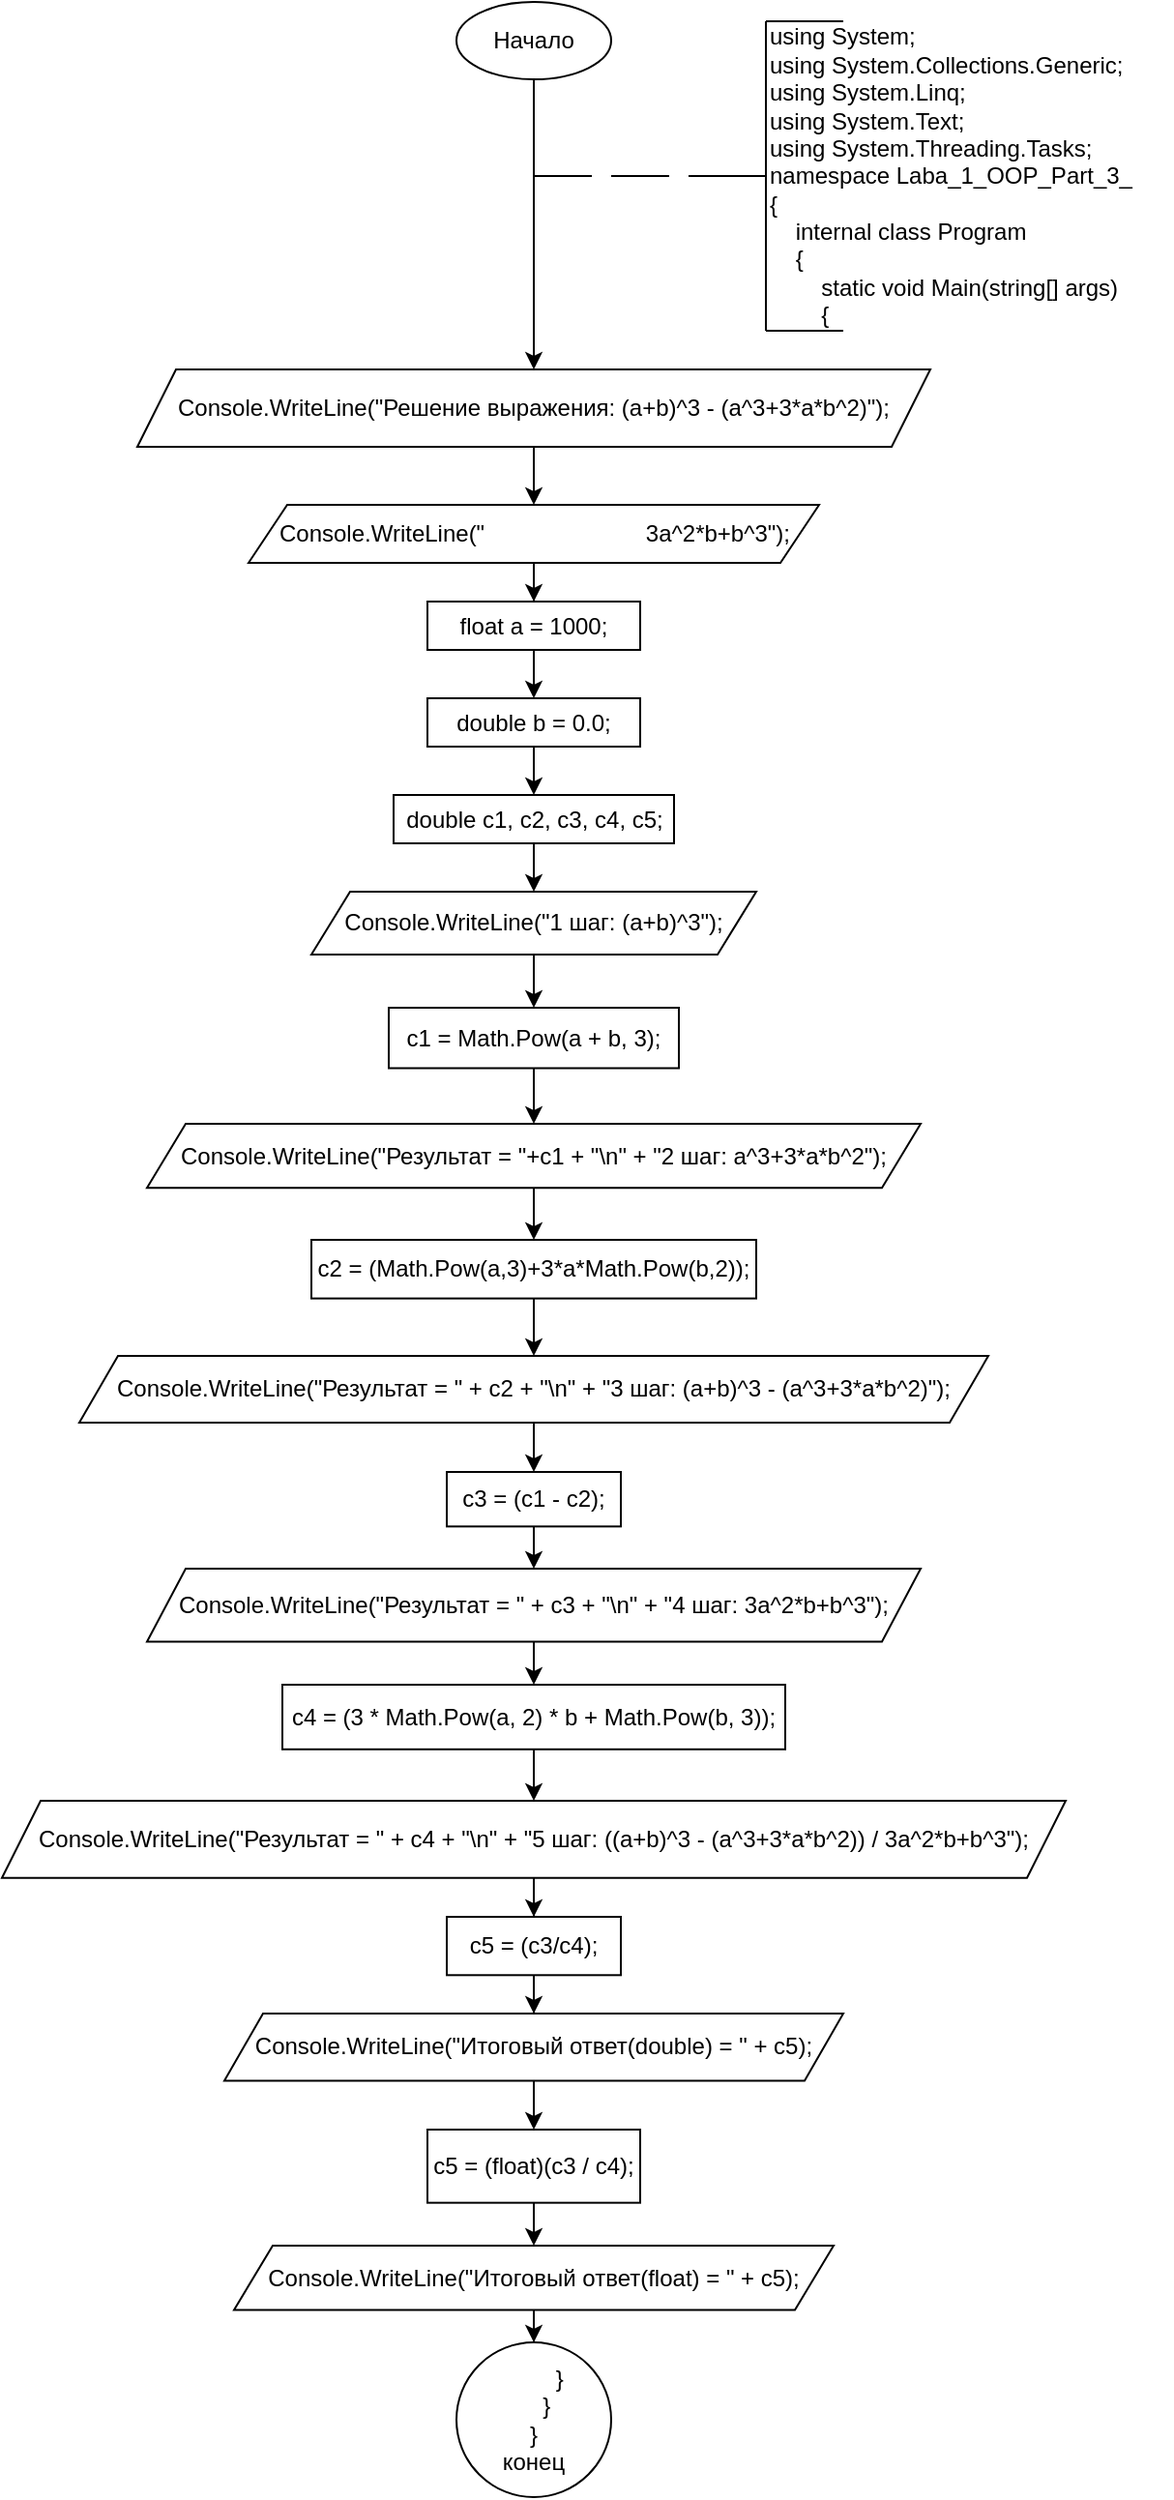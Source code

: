 <mxfile version="24.0.4" type="device">
  <diagram name="Страница — 1" id="fHvxciMUewtH3KyjnSEp">
    <mxGraphModel dx="1313" dy="786" grid="0" gridSize="10" guides="1" tooltips="1" connect="1" arrows="1" fold="1" page="1" pageScale="1" pageWidth="4681" pageHeight="3300" math="0" shadow="0">
      <root>
        <mxCell id="0" />
        <mxCell id="1" parent="0" />
        <mxCell id="jmJejw3v0kQWSH8vtQN6-7" value="" style="edgeStyle=orthogonalEdgeStyle;rounded=0;orthogonalLoop=1;jettySize=auto;html=1;entryX=0.5;entryY=0;entryDx=0;entryDy=0;" edge="1" parent="1" source="jmJejw3v0kQWSH8vtQN6-1" target="jmJejw3v0kQWSH8vtQN6-93">
          <mxGeometry relative="1" as="geometry">
            <mxPoint x="520" y="170" as="targetPoint" />
          </mxGeometry>
        </mxCell>
        <mxCell id="jmJejw3v0kQWSH8vtQN6-1" value="Начало" style="ellipse;whiteSpace=wrap;html=1;" vertex="1" parent="1">
          <mxGeometry x="480" y="30" width="80" height="40" as="geometry" />
        </mxCell>
        <mxCell id="jmJejw3v0kQWSH8vtQN6-2" value="&lt;div&gt;using System;&lt;/div&gt;&lt;div&gt;using System.Collections.Generic;&lt;/div&gt;&lt;div&gt;using System.Linq;&lt;/div&gt;&lt;div&gt;using System.Text;&lt;/div&gt;&lt;div&gt;using System.Threading.Tasks;&lt;/div&gt;&lt;div&gt;&lt;div&gt;namespace Laba_1_OOP_Part_3_&lt;/div&gt;&lt;div&gt;{&lt;/div&gt;&lt;div&gt;&amp;nbsp; &amp;nbsp; internal class Program&lt;/div&gt;&lt;div&gt;&amp;nbsp; &amp;nbsp; {&lt;/div&gt;&lt;div&gt;&amp;nbsp; &amp;nbsp; &amp;nbsp; &amp;nbsp; static void Main(string[] args)&lt;/div&gt;&lt;div&gt;&amp;nbsp; &amp;nbsp; &amp;nbsp; &amp;nbsp; {&lt;/div&gt;&lt;/div&gt;" style="text;html=1;align=left;verticalAlign=middle;whiteSpace=wrap;rounded=0;" vertex="1" parent="1">
          <mxGeometry x="640" y="40" width="210" height="160" as="geometry" />
        </mxCell>
        <mxCell id="jmJejw3v0kQWSH8vtQN6-3" value="" style="endArrow=none;html=1;rounded=0;" edge="1" parent="1">
          <mxGeometry width="50" height="50" relative="1" as="geometry">
            <mxPoint x="680" y="200" as="sourcePoint" />
            <mxPoint x="640" y="200" as="targetPoint" />
          </mxGeometry>
        </mxCell>
        <mxCell id="jmJejw3v0kQWSH8vtQN6-4" value="" style="endArrow=none;html=1;rounded=0;exitX=0;exitY=1;exitDx=0;exitDy=0;entryX=0;entryY=0;entryDx=0;entryDy=0;" edge="1" parent="1" source="jmJejw3v0kQWSH8vtQN6-2" target="jmJejw3v0kQWSH8vtQN6-2">
          <mxGeometry width="50" height="50" relative="1" as="geometry">
            <mxPoint x="550" y="130" as="sourcePoint" />
            <mxPoint x="600" y="80" as="targetPoint" />
          </mxGeometry>
        </mxCell>
        <mxCell id="jmJejw3v0kQWSH8vtQN6-5" value="" style="endArrow=none;html=1;rounded=0;" edge="1" parent="1">
          <mxGeometry width="50" height="50" relative="1" as="geometry">
            <mxPoint x="640" y="40" as="sourcePoint" />
            <mxPoint x="680" y="40" as="targetPoint" />
          </mxGeometry>
        </mxCell>
        <mxCell id="jmJejw3v0kQWSH8vtQN6-49" value="" style="endArrow=none;html=1;rounded=0;" edge="1" parent="1">
          <mxGeometry width="50" height="50" relative="1" as="geometry">
            <mxPoint x="520" y="120" as="sourcePoint" />
            <mxPoint x="550" y="120" as="targetPoint" />
          </mxGeometry>
        </mxCell>
        <mxCell id="jmJejw3v0kQWSH8vtQN6-50" value="" style="endArrow=none;html=1;rounded=0;" edge="1" parent="1">
          <mxGeometry width="50" height="50" relative="1" as="geometry">
            <mxPoint x="560" y="120" as="sourcePoint" />
            <mxPoint x="590" y="120" as="targetPoint" />
          </mxGeometry>
        </mxCell>
        <mxCell id="jmJejw3v0kQWSH8vtQN6-51" value="" style="endArrow=none;html=1;rounded=0;" edge="1" parent="1">
          <mxGeometry width="50" height="50" relative="1" as="geometry">
            <mxPoint x="600" y="120" as="sourcePoint" />
            <mxPoint x="640" y="120" as="targetPoint" />
          </mxGeometry>
        </mxCell>
        <mxCell id="jmJejw3v0kQWSH8vtQN6-95" value="" style="edgeStyle=orthogonalEdgeStyle;rounded=0;orthogonalLoop=1;jettySize=auto;html=1;" edge="1" parent="1" source="jmJejw3v0kQWSH8vtQN6-93" target="jmJejw3v0kQWSH8vtQN6-94">
          <mxGeometry relative="1" as="geometry" />
        </mxCell>
        <mxCell id="jmJejw3v0kQWSH8vtQN6-93" value="Console.WriteLine(&quot;Решение выражения: (a+b)^3 - (a^3+3*a*b^2)&quot;);" style="shape=parallelogram;perimeter=parallelogramPerimeter;whiteSpace=wrap;html=1;fixedSize=1;" vertex="1" parent="1">
          <mxGeometry x="315" y="220" width="410" height="40" as="geometry" />
        </mxCell>
        <mxCell id="jmJejw3v0kQWSH8vtQN6-97" value="" style="edgeStyle=orthogonalEdgeStyle;rounded=0;orthogonalLoop=1;jettySize=auto;html=1;" edge="1" parent="1" source="jmJejw3v0kQWSH8vtQN6-94" target="jmJejw3v0kQWSH8vtQN6-96">
          <mxGeometry relative="1" as="geometry" />
        </mxCell>
        <mxCell id="jmJejw3v0kQWSH8vtQN6-94" value="Console.WriteLine(&quot;                         3a^2*b+b^3&quot;);" style="shape=parallelogram;perimeter=parallelogramPerimeter;whiteSpace=wrap;html=1;fixedSize=1;" vertex="1" parent="1">
          <mxGeometry x="372.5" y="290" width="295" height="30" as="geometry" />
        </mxCell>
        <mxCell id="jmJejw3v0kQWSH8vtQN6-99" value="" style="edgeStyle=orthogonalEdgeStyle;rounded=0;orthogonalLoop=1;jettySize=auto;html=1;" edge="1" parent="1" source="jmJejw3v0kQWSH8vtQN6-96" target="jmJejw3v0kQWSH8vtQN6-98">
          <mxGeometry relative="1" as="geometry" />
        </mxCell>
        <mxCell id="jmJejw3v0kQWSH8vtQN6-96" value="float a = 1000;" style="whiteSpace=wrap;html=1;" vertex="1" parent="1">
          <mxGeometry x="465" y="340" width="110" height="25" as="geometry" />
        </mxCell>
        <mxCell id="jmJejw3v0kQWSH8vtQN6-101" value="" style="edgeStyle=orthogonalEdgeStyle;rounded=0;orthogonalLoop=1;jettySize=auto;html=1;" edge="1" parent="1" source="jmJejw3v0kQWSH8vtQN6-98" target="jmJejw3v0kQWSH8vtQN6-100">
          <mxGeometry relative="1" as="geometry" />
        </mxCell>
        <mxCell id="jmJejw3v0kQWSH8vtQN6-98" value="double b = 0.0;" style="whiteSpace=wrap;html=1;" vertex="1" parent="1">
          <mxGeometry x="465" y="390" width="110" height="25" as="geometry" />
        </mxCell>
        <mxCell id="jmJejw3v0kQWSH8vtQN6-103" value="" style="edgeStyle=orthogonalEdgeStyle;rounded=0;orthogonalLoop=1;jettySize=auto;html=1;" edge="1" parent="1" source="jmJejw3v0kQWSH8vtQN6-100" target="jmJejw3v0kQWSH8vtQN6-102">
          <mxGeometry relative="1" as="geometry" />
        </mxCell>
        <mxCell id="jmJejw3v0kQWSH8vtQN6-100" value="double c1, c2, c3, c4, c5;" style="whiteSpace=wrap;html=1;" vertex="1" parent="1">
          <mxGeometry x="447.5" y="440" width="145" height="25" as="geometry" />
        </mxCell>
        <mxCell id="jmJejw3v0kQWSH8vtQN6-105" value="" style="edgeStyle=orthogonalEdgeStyle;rounded=0;orthogonalLoop=1;jettySize=auto;html=1;" edge="1" parent="1" source="jmJejw3v0kQWSH8vtQN6-102" target="jmJejw3v0kQWSH8vtQN6-104">
          <mxGeometry relative="1" as="geometry" />
        </mxCell>
        <mxCell id="jmJejw3v0kQWSH8vtQN6-102" value="Console.WriteLine(&quot;1 шаг: (a+b)^3&quot;);" style="shape=parallelogram;perimeter=parallelogramPerimeter;whiteSpace=wrap;html=1;fixedSize=1;" vertex="1" parent="1">
          <mxGeometry x="405" y="490" width="230" height="32.5" as="geometry" />
        </mxCell>
        <mxCell id="jmJejw3v0kQWSH8vtQN6-107" value="" style="edgeStyle=orthogonalEdgeStyle;rounded=0;orthogonalLoop=1;jettySize=auto;html=1;" edge="1" parent="1" source="jmJejw3v0kQWSH8vtQN6-104" target="jmJejw3v0kQWSH8vtQN6-106">
          <mxGeometry relative="1" as="geometry" />
        </mxCell>
        <mxCell id="jmJejw3v0kQWSH8vtQN6-104" value="c1 = Math.Pow(a + b, 3);" style="whiteSpace=wrap;html=1;" vertex="1" parent="1">
          <mxGeometry x="445" y="550" width="150" height="31.25" as="geometry" />
        </mxCell>
        <mxCell id="jmJejw3v0kQWSH8vtQN6-109" value="" style="edgeStyle=orthogonalEdgeStyle;rounded=0;orthogonalLoop=1;jettySize=auto;html=1;" edge="1" parent="1" source="jmJejw3v0kQWSH8vtQN6-106" target="jmJejw3v0kQWSH8vtQN6-108">
          <mxGeometry relative="1" as="geometry" />
        </mxCell>
        <mxCell id="jmJejw3v0kQWSH8vtQN6-106" value="Console.WriteLine(&quot;Результат = &quot;+c1 + &quot;\n&quot; + &quot;2 шаг: a^3+3*a*b^2&quot;);" style="shape=parallelogram;perimeter=parallelogramPerimeter;whiteSpace=wrap;html=1;fixedSize=1;" vertex="1" parent="1">
          <mxGeometry x="320" y="610" width="400" height="33.13" as="geometry" />
        </mxCell>
        <mxCell id="jmJejw3v0kQWSH8vtQN6-111" value="" style="edgeStyle=orthogonalEdgeStyle;rounded=0;orthogonalLoop=1;jettySize=auto;html=1;" edge="1" parent="1" source="jmJejw3v0kQWSH8vtQN6-108" target="jmJejw3v0kQWSH8vtQN6-110">
          <mxGeometry relative="1" as="geometry" />
        </mxCell>
        <mxCell id="jmJejw3v0kQWSH8vtQN6-108" value="c2 = (Math.Pow(a,3)+3*a*Math.Pow(b,2));" style="whiteSpace=wrap;html=1;" vertex="1" parent="1">
          <mxGeometry x="405" y="670" width="230" height="30.3" as="geometry" />
        </mxCell>
        <mxCell id="jmJejw3v0kQWSH8vtQN6-113" value="" style="edgeStyle=orthogonalEdgeStyle;rounded=0;orthogonalLoop=1;jettySize=auto;html=1;" edge="1" parent="1" source="jmJejw3v0kQWSH8vtQN6-110" target="jmJejw3v0kQWSH8vtQN6-112">
          <mxGeometry relative="1" as="geometry" />
        </mxCell>
        <mxCell id="jmJejw3v0kQWSH8vtQN6-110" value="Console.WriteLine(&quot;Результат = &quot; + c2 + &quot;\n&quot; + &quot;3 шаг: (a+b)^3 - (a^3+3*a*b^2)&quot;);" style="shape=parallelogram;perimeter=parallelogramPerimeter;whiteSpace=wrap;html=1;fixedSize=1;" vertex="1" parent="1">
          <mxGeometry x="285" y="730" width="470" height="34.55" as="geometry" />
        </mxCell>
        <mxCell id="jmJejw3v0kQWSH8vtQN6-115" value="" style="edgeStyle=orthogonalEdgeStyle;rounded=0;orthogonalLoop=1;jettySize=auto;html=1;" edge="1" parent="1" source="jmJejw3v0kQWSH8vtQN6-112" target="jmJejw3v0kQWSH8vtQN6-114">
          <mxGeometry relative="1" as="geometry" />
        </mxCell>
        <mxCell id="jmJejw3v0kQWSH8vtQN6-112" value="c3 = (c1 - c2);" style="whiteSpace=wrap;html=1;" vertex="1" parent="1">
          <mxGeometry x="475" y="790" width="90" height="28.18" as="geometry" />
        </mxCell>
        <mxCell id="jmJejw3v0kQWSH8vtQN6-117" value="" style="edgeStyle=orthogonalEdgeStyle;rounded=0;orthogonalLoop=1;jettySize=auto;html=1;" edge="1" parent="1" source="jmJejw3v0kQWSH8vtQN6-114" target="jmJejw3v0kQWSH8vtQN6-116">
          <mxGeometry relative="1" as="geometry" />
        </mxCell>
        <mxCell id="jmJejw3v0kQWSH8vtQN6-114" value="Console.WriteLine(&quot;Результат = &quot; + c3 + &quot;\n&quot; + &quot;4 шаг: 3a^2*b+b^3&quot;);" style="shape=parallelogram;perimeter=parallelogramPerimeter;whiteSpace=wrap;html=1;fixedSize=1;" vertex="1" parent="1">
          <mxGeometry x="320" y="840" width="400" height="37.73" as="geometry" />
        </mxCell>
        <mxCell id="jmJejw3v0kQWSH8vtQN6-119" value="" style="edgeStyle=orthogonalEdgeStyle;rounded=0;orthogonalLoop=1;jettySize=auto;html=1;" edge="1" parent="1" source="jmJejw3v0kQWSH8vtQN6-116" target="jmJejw3v0kQWSH8vtQN6-118">
          <mxGeometry relative="1" as="geometry" />
        </mxCell>
        <mxCell id="jmJejw3v0kQWSH8vtQN6-116" value="c4 = (3 * Math.Pow(a, 2) * b + Math.Pow(b, 3));" style="whiteSpace=wrap;html=1;" vertex="1" parent="1">
          <mxGeometry x="390" y="900" width="260" height="33.4" as="geometry" />
        </mxCell>
        <mxCell id="jmJejw3v0kQWSH8vtQN6-121" value="" style="edgeStyle=orthogonalEdgeStyle;rounded=0;orthogonalLoop=1;jettySize=auto;html=1;" edge="1" parent="1" source="jmJejw3v0kQWSH8vtQN6-118" target="jmJejw3v0kQWSH8vtQN6-120">
          <mxGeometry relative="1" as="geometry" />
        </mxCell>
        <mxCell id="jmJejw3v0kQWSH8vtQN6-118" value="Console.WriteLine(&quot;Результат = &quot; + c4 + &quot;\n&quot; + &quot;5 шаг: ((a+b)^3 - (a^3+3*a*b^2)) / 3a^2*b+b^3&quot;);" style="shape=parallelogram;perimeter=parallelogramPerimeter;whiteSpace=wrap;html=1;fixedSize=1;" vertex="1" parent="1">
          <mxGeometry x="245" y="960" width="550" height="39.9" as="geometry" />
        </mxCell>
        <mxCell id="jmJejw3v0kQWSH8vtQN6-123" value="" style="edgeStyle=orthogonalEdgeStyle;rounded=0;orthogonalLoop=1;jettySize=auto;html=1;" edge="1" parent="1" source="jmJejw3v0kQWSH8vtQN6-120" target="jmJejw3v0kQWSH8vtQN6-122">
          <mxGeometry relative="1" as="geometry" />
        </mxCell>
        <mxCell id="jmJejw3v0kQWSH8vtQN6-120" value="c5 = (c3/c4);" style="whiteSpace=wrap;html=1;" vertex="1" parent="1">
          <mxGeometry x="475" y="1020.0" width="90" height="30.15" as="geometry" />
        </mxCell>
        <mxCell id="jmJejw3v0kQWSH8vtQN6-125" value="" style="edgeStyle=orthogonalEdgeStyle;rounded=0;orthogonalLoop=1;jettySize=auto;html=1;" edge="1" parent="1" source="jmJejw3v0kQWSH8vtQN6-122" target="jmJejw3v0kQWSH8vtQN6-124">
          <mxGeometry relative="1" as="geometry" />
        </mxCell>
        <mxCell id="jmJejw3v0kQWSH8vtQN6-122" value="Console.WriteLine(&quot;Итоговый ответ(double) = &quot; + c5);" style="shape=parallelogram;perimeter=parallelogramPerimeter;whiteSpace=wrap;html=1;fixedSize=1;" vertex="1" parent="1">
          <mxGeometry x="360" y="1070" width="320" height="34.78" as="geometry" />
        </mxCell>
        <mxCell id="jmJejw3v0kQWSH8vtQN6-127" value="" style="edgeStyle=orthogonalEdgeStyle;rounded=0;orthogonalLoop=1;jettySize=auto;html=1;" edge="1" parent="1" source="jmJejw3v0kQWSH8vtQN6-124" target="jmJejw3v0kQWSH8vtQN6-126">
          <mxGeometry relative="1" as="geometry" />
        </mxCell>
        <mxCell id="jmJejw3v0kQWSH8vtQN6-124" value="c5 = (float)(c3 / c4);" style="whiteSpace=wrap;html=1;" vertex="1" parent="1">
          <mxGeometry x="465" y="1130" width="110" height="37.83" as="geometry" />
        </mxCell>
        <mxCell id="jmJejw3v0kQWSH8vtQN6-129" value="" style="edgeStyle=orthogonalEdgeStyle;rounded=0;orthogonalLoop=1;jettySize=auto;html=1;" edge="1" parent="1" source="jmJejw3v0kQWSH8vtQN6-126" target="jmJejw3v0kQWSH8vtQN6-128">
          <mxGeometry relative="1" as="geometry" />
        </mxCell>
        <mxCell id="jmJejw3v0kQWSH8vtQN6-126" value="Console.WriteLine(&quot;Итоговый ответ(float) = &quot; + c5);" style="shape=parallelogram;perimeter=parallelogramPerimeter;whiteSpace=wrap;html=1;fixedSize=1;" vertex="1" parent="1">
          <mxGeometry x="365" y="1190" width="310" height="33.26" as="geometry" />
        </mxCell>
        <mxCell id="jmJejw3v0kQWSH8vtQN6-128" value="&lt;span style=&quot;white-space: pre;&quot;&gt;&#x9;&lt;/span&gt;}&lt;br&gt;&amp;nbsp; &amp;nbsp; }&lt;br&gt;}&lt;div&gt;конец&lt;/div&gt;" style="ellipse;whiteSpace=wrap;html=1;" vertex="1" parent="1">
          <mxGeometry x="480" y="1240" width="80" height="80" as="geometry" />
        </mxCell>
      </root>
    </mxGraphModel>
  </diagram>
</mxfile>
